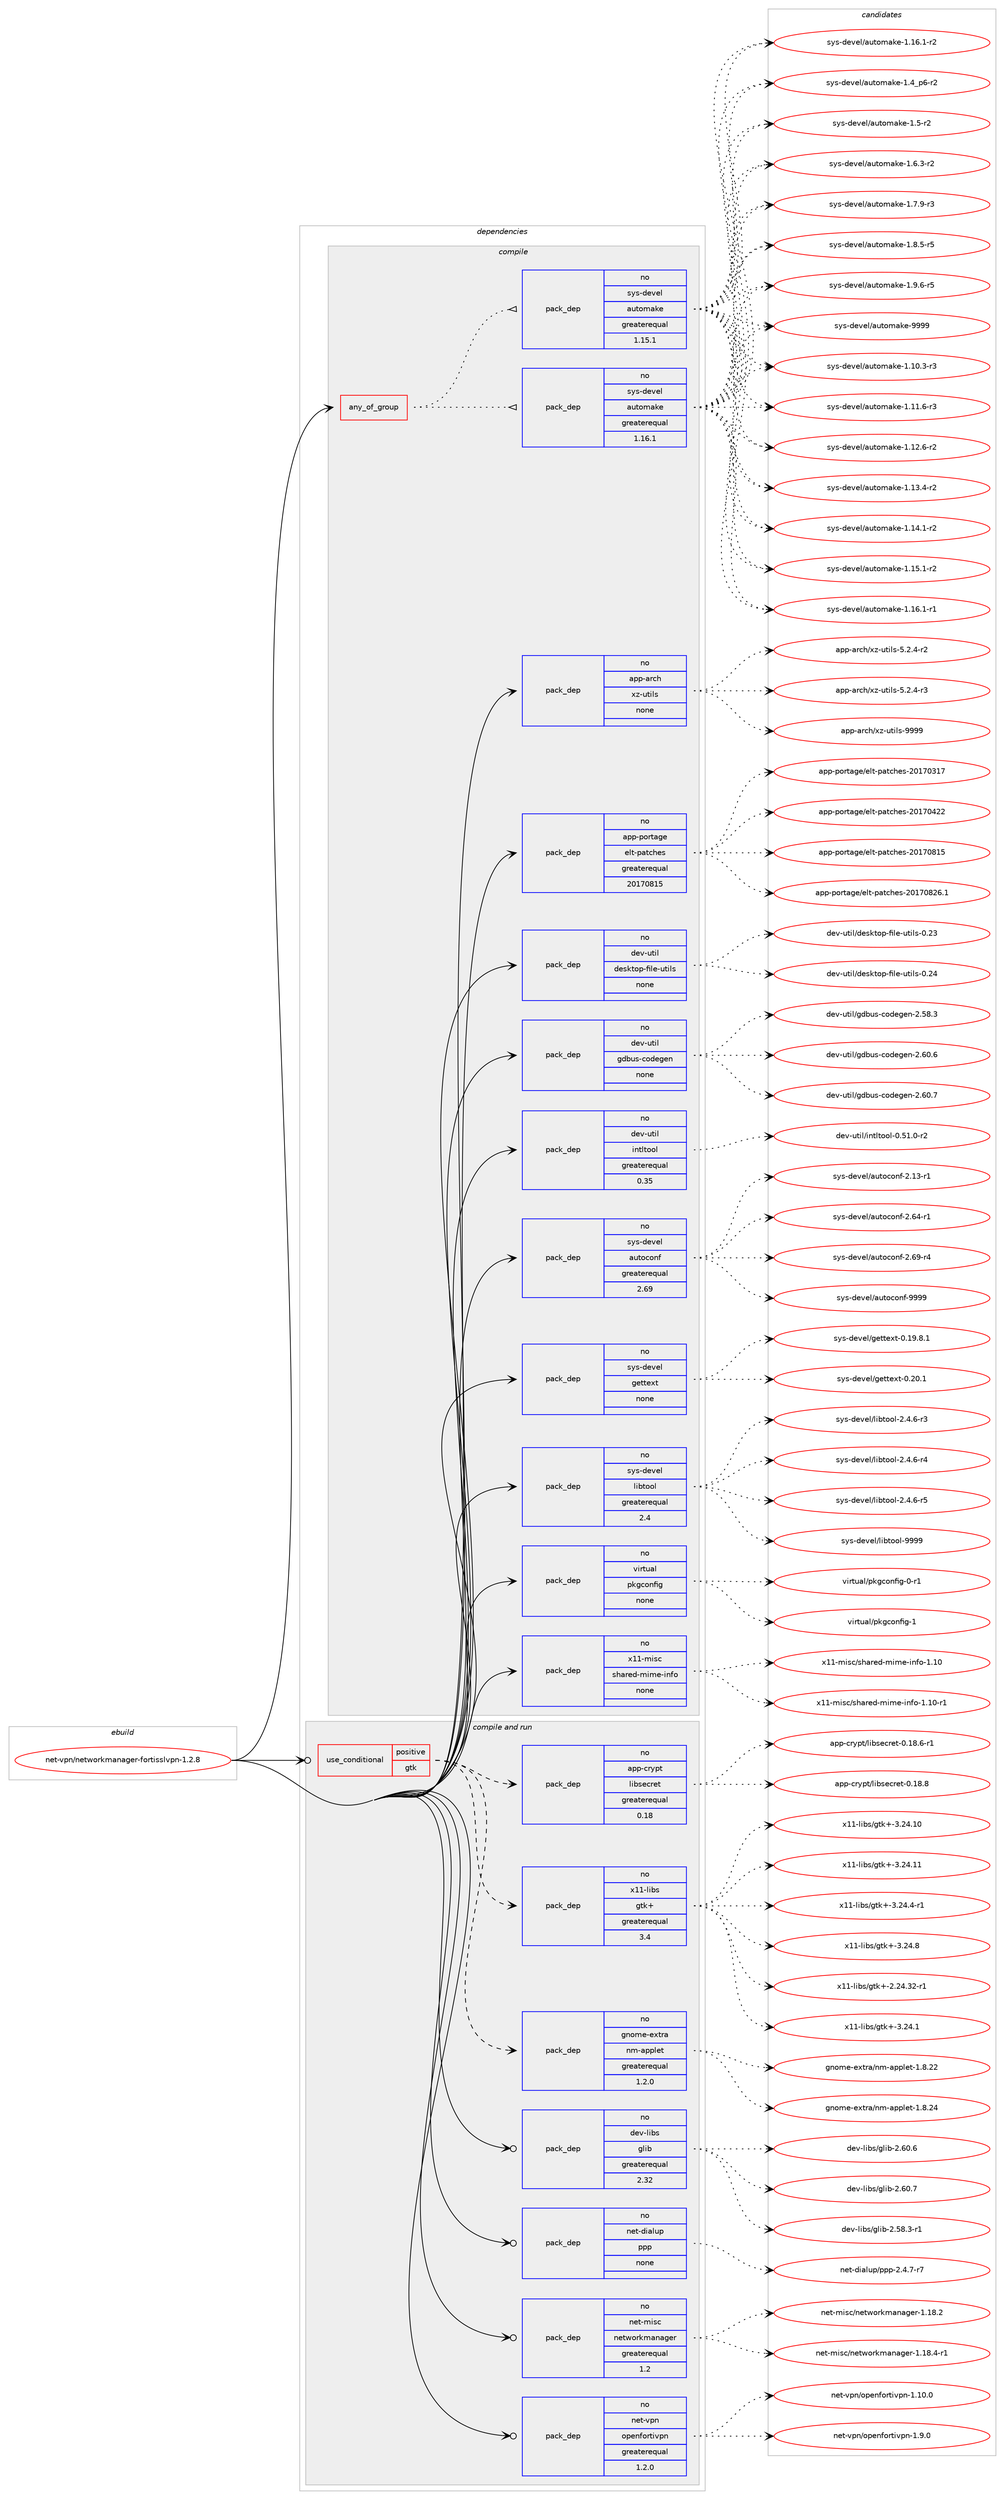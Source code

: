 digraph prolog {

# *************
# Graph options
# *************

newrank=true;
concentrate=true;
compound=true;
graph [rankdir=LR,fontname=Helvetica,fontsize=10,ranksep=1.5];#, ranksep=2.5, nodesep=0.2];
edge  [arrowhead=vee];
node  [fontname=Helvetica,fontsize=10];

# **********
# The ebuild
# **********

subgraph cluster_leftcol {
color=gray;
rank=same;
label=<<i>ebuild</i>>;
id [label="net-vpn/networkmanager-fortisslvpn-1.2.8", color=red, width=4, href="../net-vpn/networkmanager-fortisslvpn-1.2.8.svg"];
}

# ****************
# The dependencies
# ****************

subgraph cluster_midcol {
color=gray;
label=<<i>dependencies</i>>;
subgraph cluster_compile {
fillcolor="#eeeeee";
style=filled;
label=<<i>compile</i>>;
subgraph any14387 {
dependency842966 [label=<<TABLE BORDER="0" CELLBORDER="1" CELLSPACING="0" CELLPADDING="4"><TR><TD CELLPADDING="10">any_of_group</TD></TR></TABLE>>, shape=none, color=red];subgraph pack622533 {
dependency842967 [label=<<TABLE BORDER="0" CELLBORDER="1" CELLSPACING="0" CELLPADDING="4" WIDTH="220"><TR><TD ROWSPAN="6" CELLPADDING="30">pack_dep</TD></TR><TR><TD WIDTH="110">no</TD></TR><TR><TD>sys-devel</TD></TR><TR><TD>automake</TD></TR><TR><TD>greaterequal</TD></TR><TR><TD>1.16.1</TD></TR></TABLE>>, shape=none, color=blue];
}
dependency842966:e -> dependency842967:w [weight=20,style="dotted",arrowhead="oinv"];
subgraph pack622534 {
dependency842968 [label=<<TABLE BORDER="0" CELLBORDER="1" CELLSPACING="0" CELLPADDING="4" WIDTH="220"><TR><TD ROWSPAN="6" CELLPADDING="30">pack_dep</TD></TR><TR><TD WIDTH="110">no</TD></TR><TR><TD>sys-devel</TD></TR><TR><TD>automake</TD></TR><TR><TD>greaterequal</TD></TR><TR><TD>1.15.1</TD></TR></TABLE>>, shape=none, color=blue];
}
dependency842966:e -> dependency842968:w [weight=20,style="dotted",arrowhead="oinv"];
}
id:e -> dependency842966:w [weight=20,style="solid",arrowhead="vee"];
subgraph pack622535 {
dependency842969 [label=<<TABLE BORDER="0" CELLBORDER="1" CELLSPACING="0" CELLPADDING="4" WIDTH="220"><TR><TD ROWSPAN="6" CELLPADDING="30">pack_dep</TD></TR><TR><TD WIDTH="110">no</TD></TR><TR><TD>app-arch</TD></TR><TR><TD>xz-utils</TD></TR><TR><TD>none</TD></TR><TR><TD></TD></TR></TABLE>>, shape=none, color=blue];
}
id:e -> dependency842969:w [weight=20,style="solid",arrowhead="vee"];
subgraph pack622536 {
dependency842970 [label=<<TABLE BORDER="0" CELLBORDER="1" CELLSPACING="0" CELLPADDING="4" WIDTH="220"><TR><TD ROWSPAN="6" CELLPADDING="30">pack_dep</TD></TR><TR><TD WIDTH="110">no</TD></TR><TR><TD>app-portage</TD></TR><TR><TD>elt-patches</TD></TR><TR><TD>greaterequal</TD></TR><TR><TD>20170815</TD></TR></TABLE>>, shape=none, color=blue];
}
id:e -> dependency842970:w [weight=20,style="solid",arrowhead="vee"];
subgraph pack622537 {
dependency842971 [label=<<TABLE BORDER="0" CELLBORDER="1" CELLSPACING="0" CELLPADDING="4" WIDTH="220"><TR><TD ROWSPAN="6" CELLPADDING="30">pack_dep</TD></TR><TR><TD WIDTH="110">no</TD></TR><TR><TD>dev-util</TD></TR><TR><TD>desktop-file-utils</TD></TR><TR><TD>none</TD></TR><TR><TD></TD></TR></TABLE>>, shape=none, color=blue];
}
id:e -> dependency842971:w [weight=20,style="solid",arrowhead="vee"];
subgraph pack622538 {
dependency842972 [label=<<TABLE BORDER="0" CELLBORDER="1" CELLSPACING="0" CELLPADDING="4" WIDTH="220"><TR><TD ROWSPAN="6" CELLPADDING="30">pack_dep</TD></TR><TR><TD WIDTH="110">no</TD></TR><TR><TD>dev-util</TD></TR><TR><TD>gdbus-codegen</TD></TR><TR><TD>none</TD></TR><TR><TD></TD></TR></TABLE>>, shape=none, color=blue];
}
id:e -> dependency842972:w [weight=20,style="solid",arrowhead="vee"];
subgraph pack622539 {
dependency842973 [label=<<TABLE BORDER="0" CELLBORDER="1" CELLSPACING="0" CELLPADDING="4" WIDTH="220"><TR><TD ROWSPAN="6" CELLPADDING="30">pack_dep</TD></TR><TR><TD WIDTH="110">no</TD></TR><TR><TD>dev-util</TD></TR><TR><TD>intltool</TD></TR><TR><TD>greaterequal</TD></TR><TR><TD>0.35</TD></TR></TABLE>>, shape=none, color=blue];
}
id:e -> dependency842973:w [weight=20,style="solid",arrowhead="vee"];
subgraph pack622540 {
dependency842974 [label=<<TABLE BORDER="0" CELLBORDER="1" CELLSPACING="0" CELLPADDING="4" WIDTH="220"><TR><TD ROWSPAN="6" CELLPADDING="30">pack_dep</TD></TR><TR><TD WIDTH="110">no</TD></TR><TR><TD>sys-devel</TD></TR><TR><TD>autoconf</TD></TR><TR><TD>greaterequal</TD></TR><TR><TD>2.69</TD></TR></TABLE>>, shape=none, color=blue];
}
id:e -> dependency842974:w [weight=20,style="solid",arrowhead="vee"];
subgraph pack622541 {
dependency842975 [label=<<TABLE BORDER="0" CELLBORDER="1" CELLSPACING="0" CELLPADDING="4" WIDTH="220"><TR><TD ROWSPAN="6" CELLPADDING="30">pack_dep</TD></TR><TR><TD WIDTH="110">no</TD></TR><TR><TD>sys-devel</TD></TR><TR><TD>gettext</TD></TR><TR><TD>none</TD></TR><TR><TD></TD></TR></TABLE>>, shape=none, color=blue];
}
id:e -> dependency842975:w [weight=20,style="solid",arrowhead="vee"];
subgraph pack622542 {
dependency842976 [label=<<TABLE BORDER="0" CELLBORDER="1" CELLSPACING="0" CELLPADDING="4" WIDTH="220"><TR><TD ROWSPAN="6" CELLPADDING="30">pack_dep</TD></TR><TR><TD WIDTH="110">no</TD></TR><TR><TD>sys-devel</TD></TR><TR><TD>libtool</TD></TR><TR><TD>greaterequal</TD></TR><TR><TD>2.4</TD></TR></TABLE>>, shape=none, color=blue];
}
id:e -> dependency842976:w [weight=20,style="solid",arrowhead="vee"];
subgraph pack622543 {
dependency842977 [label=<<TABLE BORDER="0" CELLBORDER="1" CELLSPACING="0" CELLPADDING="4" WIDTH="220"><TR><TD ROWSPAN="6" CELLPADDING="30">pack_dep</TD></TR><TR><TD WIDTH="110">no</TD></TR><TR><TD>virtual</TD></TR><TR><TD>pkgconfig</TD></TR><TR><TD>none</TD></TR><TR><TD></TD></TR></TABLE>>, shape=none, color=blue];
}
id:e -> dependency842977:w [weight=20,style="solid",arrowhead="vee"];
subgraph pack622544 {
dependency842978 [label=<<TABLE BORDER="0" CELLBORDER="1" CELLSPACING="0" CELLPADDING="4" WIDTH="220"><TR><TD ROWSPAN="6" CELLPADDING="30">pack_dep</TD></TR><TR><TD WIDTH="110">no</TD></TR><TR><TD>x11-misc</TD></TR><TR><TD>shared-mime-info</TD></TR><TR><TD>none</TD></TR><TR><TD></TD></TR></TABLE>>, shape=none, color=blue];
}
id:e -> dependency842978:w [weight=20,style="solid",arrowhead="vee"];
}
subgraph cluster_compileandrun {
fillcolor="#eeeeee";
style=filled;
label=<<i>compile and run</i>>;
subgraph cond205544 {
dependency842979 [label=<<TABLE BORDER="0" CELLBORDER="1" CELLSPACING="0" CELLPADDING="4"><TR><TD ROWSPAN="3" CELLPADDING="10">use_conditional</TD></TR><TR><TD>positive</TD></TR><TR><TD>gtk</TD></TR></TABLE>>, shape=none, color=red];
subgraph pack622545 {
dependency842980 [label=<<TABLE BORDER="0" CELLBORDER="1" CELLSPACING="0" CELLPADDING="4" WIDTH="220"><TR><TD ROWSPAN="6" CELLPADDING="30">pack_dep</TD></TR><TR><TD WIDTH="110">no</TD></TR><TR><TD>app-crypt</TD></TR><TR><TD>libsecret</TD></TR><TR><TD>greaterequal</TD></TR><TR><TD>0.18</TD></TR></TABLE>>, shape=none, color=blue];
}
dependency842979:e -> dependency842980:w [weight=20,style="dashed",arrowhead="vee"];
subgraph pack622546 {
dependency842981 [label=<<TABLE BORDER="0" CELLBORDER="1" CELLSPACING="0" CELLPADDING="4" WIDTH="220"><TR><TD ROWSPAN="6" CELLPADDING="30">pack_dep</TD></TR><TR><TD WIDTH="110">no</TD></TR><TR><TD>gnome-extra</TD></TR><TR><TD>nm-applet</TD></TR><TR><TD>greaterequal</TD></TR><TR><TD>1.2.0</TD></TR></TABLE>>, shape=none, color=blue];
}
dependency842979:e -> dependency842981:w [weight=20,style="dashed",arrowhead="vee"];
subgraph pack622547 {
dependency842982 [label=<<TABLE BORDER="0" CELLBORDER="1" CELLSPACING="0" CELLPADDING="4" WIDTH="220"><TR><TD ROWSPAN="6" CELLPADDING="30">pack_dep</TD></TR><TR><TD WIDTH="110">no</TD></TR><TR><TD>x11-libs</TD></TR><TR><TD>gtk+</TD></TR><TR><TD>greaterequal</TD></TR><TR><TD>3.4</TD></TR></TABLE>>, shape=none, color=blue];
}
dependency842979:e -> dependency842982:w [weight=20,style="dashed",arrowhead="vee"];
}
id:e -> dependency842979:w [weight=20,style="solid",arrowhead="odotvee"];
subgraph pack622548 {
dependency842983 [label=<<TABLE BORDER="0" CELLBORDER="1" CELLSPACING="0" CELLPADDING="4" WIDTH="220"><TR><TD ROWSPAN="6" CELLPADDING="30">pack_dep</TD></TR><TR><TD WIDTH="110">no</TD></TR><TR><TD>dev-libs</TD></TR><TR><TD>glib</TD></TR><TR><TD>greaterequal</TD></TR><TR><TD>2.32</TD></TR></TABLE>>, shape=none, color=blue];
}
id:e -> dependency842983:w [weight=20,style="solid",arrowhead="odotvee"];
subgraph pack622549 {
dependency842984 [label=<<TABLE BORDER="0" CELLBORDER="1" CELLSPACING="0" CELLPADDING="4" WIDTH="220"><TR><TD ROWSPAN="6" CELLPADDING="30">pack_dep</TD></TR><TR><TD WIDTH="110">no</TD></TR><TR><TD>net-dialup</TD></TR><TR><TD>ppp</TD></TR><TR><TD>none</TD></TR><TR><TD></TD></TR></TABLE>>, shape=none, color=blue];
}
id:e -> dependency842984:w [weight=20,style="solid",arrowhead="odotvee"];
subgraph pack622550 {
dependency842985 [label=<<TABLE BORDER="0" CELLBORDER="1" CELLSPACING="0" CELLPADDING="4" WIDTH="220"><TR><TD ROWSPAN="6" CELLPADDING="30">pack_dep</TD></TR><TR><TD WIDTH="110">no</TD></TR><TR><TD>net-misc</TD></TR><TR><TD>networkmanager</TD></TR><TR><TD>greaterequal</TD></TR><TR><TD>1.2</TD></TR></TABLE>>, shape=none, color=blue];
}
id:e -> dependency842985:w [weight=20,style="solid",arrowhead="odotvee"];
subgraph pack622551 {
dependency842986 [label=<<TABLE BORDER="0" CELLBORDER="1" CELLSPACING="0" CELLPADDING="4" WIDTH="220"><TR><TD ROWSPAN="6" CELLPADDING="30">pack_dep</TD></TR><TR><TD WIDTH="110">no</TD></TR><TR><TD>net-vpn</TD></TR><TR><TD>openfortivpn</TD></TR><TR><TD>greaterequal</TD></TR><TR><TD>1.2.0</TD></TR></TABLE>>, shape=none, color=blue];
}
id:e -> dependency842986:w [weight=20,style="solid",arrowhead="odotvee"];
}
subgraph cluster_run {
fillcolor="#eeeeee";
style=filled;
label=<<i>run</i>>;
}
}

# **************
# The candidates
# **************

subgraph cluster_choices {
rank=same;
color=gray;
label=<<i>candidates</i>>;

subgraph choice622533 {
color=black;
nodesep=1;
choice11512111545100101118101108479711711611110997107101454946494846514511451 [label="sys-devel/automake-1.10.3-r3", color=red, width=4,href="../sys-devel/automake-1.10.3-r3.svg"];
choice11512111545100101118101108479711711611110997107101454946494946544511451 [label="sys-devel/automake-1.11.6-r3", color=red, width=4,href="../sys-devel/automake-1.11.6-r3.svg"];
choice11512111545100101118101108479711711611110997107101454946495046544511450 [label="sys-devel/automake-1.12.6-r2", color=red, width=4,href="../sys-devel/automake-1.12.6-r2.svg"];
choice11512111545100101118101108479711711611110997107101454946495146524511450 [label="sys-devel/automake-1.13.4-r2", color=red, width=4,href="../sys-devel/automake-1.13.4-r2.svg"];
choice11512111545100101118101108479711711611110997107101454946495246494511450 [label="sys-devel/automake-1.14.1-r2", color=red, width=4,href="../sys-devel/automake-1.14.1-r2.svg"];
choice11512111545100101118101108479711711611110997107101454946495346494511450 [label="sys-devel/automake-1.15.1-r2", color=red, width=4,href="../sys-devel/automake-1.15.1-r2.svg"];
choice11512111545100101118101108479711711611110997107101454946495446494511449 [label="sys-devel/automake-1.16.1-r1", color=red, width=4,href="../sys-devel/automake-1.16.1-r1.svg"];
choice11512111545100101118101108479711711611110997107101454946495446494511450 [label="sys-devel/automake-1.16.1-r2", color=red, width=4,href="../sys-devel/automake-1.16.1-r2.svg"];
choice115121115451001011181011084797117116111109971071014549465295112544511450 [label="sys-devel/automake-1.4_p6-r2", color=red, width=4,href="../sys-devel/automake-1.4_p6-r2.svg"];
choice11512111545100101118101108479711711611110997107101454946534511450 [label="sys-devel/automake-1.5-r2", color=red, width=4,href="../sys-devel/automake-1.5-r2.svg"];
choice115121115451001011181011084797117116111109971071014549465446514511450 [label="sys-devel/automake-1.6.3-r2", color=red, width=4,href="../sys-devel/automake-1.6.3-r2.svg"];
choice115121115451001011181011084797117116111109971071014549465546574511451 [label="sys-devel/automake-1.7.9-r3", color=red, width=4,href="../sys-devel/automake-1.7.9-r3.svg"];
choice115121115451001011181011084797117116111109971071014549465646534511453 [label="sys-devel/automake-1.8.5-r5", color=red, width=4,href="../sys-devel/automake-1.8.5-r5.svg"];
choice115121115451001011181011084797117116111109971071014549465746544511453 [label="sys-devel/automake-1.9.6-r5", color=red, width=4,href="../sys-devel/automake-1.9.6-r5.svg"];
choice115121115451001011181011084797117116111109971071014557575757 [label="sys-devel/automake-9999", color=red, width=4,href="../sys-devel/automake-9999.svg"];
dependency842967:e -> choice11512111545100101118101108479711711611110997107101454946494846514511451:w [style=dotted,weight="100"];
dependency842967:e -> choice11512111545100101118101108479711711611110997107101454946494946544511451:w [style=dotted,weight="100"];
dependency842967:e -> choice11512111545100101118101108479711711611110997107101454946495046544511450:w [style=dotted,weight="100"];
dependency842967:e -> choice11512111545100101118101108479711711611110997107101454946495146524511450:w [style=dotted,weight="100"];
dependency842967:e -> choice11512111545100101118101108479711711611110997107101454946495246494511450:w [style=dotted,weight="100"];
dependency842967:e -> choice11512111545100101118101108479711711611110997107101454946495346494511450:w [style=dotted,weight="100"];
dependency842967:e -> choice11512111545100101118101108479711711611110997107101454946495446494511449:w [style=dotted,weight="100"];
dependency842967:e -> choice11512111545100101118101108479711711611110997107101454946495446494511450:w [style=dotted,weight="100"];
dependency842967:e -> choice115121115451001011181011084797117116111109971071014549465295112544511450:w [style=dotted,weight="100"];
dependency842967:e -> choice11512111545100101118101108479711711611110997107101454946534511450:w [style=dotted,weight="100"];
dependency842967:e -> choice115121115451001011181011084797117116111109971071014549465446514511450:w [style=dotted,weight="100"];
dependency842967:e -> choice115121115451001011181011084797117116111109971071014549465546574511451:w [style=dotted,weight="100"];
dependency842967:e -> choice115121115451001011181011084797117116111109971071014549465646534511453:w [style=dotted,weight="100"];
dependency842967:e -> choice115121115451001011181011084797117116111109971071014549465746544511453:w [style=dotted,weight="100"];
dependency842967:e -> choice115121115451001011181011084797117116111109971071014557575757:w [style=dotted,weight="100"];
}
subgraph choice622534 {
color=black;
nodesep=1;
choice11512111545100101118101108479711711611110997107101454946494846514511451 [label="sys-devel/automake-1.10.3-r3", color=red, width=4,href="../sys-devel/automake-1.10.3-r3.svg"];
choice11512111545100101118101108479711711611110997107101454946494946544511451 [label="sys-devel/automake-1.11.6-r3", color=red, width=4,href="../sys-devel/automake-1.11.6-r3.svg"];
choice11512111545100101118101108479711711611110997107101454946495046544511450 [label="sys-devel/automake-1.12.6-r2", color=red, width=4,href="../sys-devel/automake-1.12.6-r2.svg"];
choice11512111545100101118101108479711711611110997107101454946495146524511450 [label="sys-devel/automake-1.13.4-r2", color=red, width=4,href="../sys-devel/automake-1.13.4-r2.svg"];
choice11512111545100101118101108479711711611110997107101454946495246494511450 [label="sys-devel/automake-1.14.1-r2", color=red, width=4,href="../sys-devel/automake-1.14.1-r2.svg"];
choice11512111545100101118101108479711711611110997107101454946495346494511450 [label="sys-devel/automake-1.15.1-r2", color=red, width=4,href="../sys-devel/automake-1.15.1-r2.svg"];
choice11512111545100101118101108479711711611110997107101454946495446494511449 [label="sys-devel/automake-1.16.1-r1", color=red, width=4,href="../sys-devel/automake-1.16.1-r1.svg"];
choice11512111545100101118101108479711711611110997107101454946495446494511450 [label="sys-devel/automake-1.16.1-r2", color=red, width=4,href="../sys-devel/automake-1.16.1-r2.svg"];
choice115121115451001011181011084797117116111109971071014549465295112544511450 [label="sys-devel/automake-1.4_p6-r2", color=red, width=4,href="../sys-devel/automake-1.4_p6-r2.svg"];
choice11512111545100101118101108479711711611110997107101454946534511450 [label="sys-devel/automake-1.5-r2", color=red, width=4,href="../sys-devel/automake-1.5-r2.svg"];
choice115121115451001011181011084797117116111109971071014549465446514511450 [label="sys-devel/automake-1.6.3-r2", color=red, width=4,href="../sys-devel/automake-1.6.3-r2.svg"];
choice115121115451001011181011084797117116111109971071014549465546574511451 [label="sys-devel/automake-1.7.9-r3", color=red, width=4,href="../sys-devel/automake-1.7.9-r3.svg"];
choice115121115451001011181011084797117116111109971071014549465646534511453 [label="sys-devel/automake-1.8.5-r5", color=red, width=4,href="../sys-devel/automake-1.8.5-r5.svg"];
choice115121115451001011181011084797117116111109971071014549465746544511453 [label="sys-devel/automake-1.9.6-r5", color=red, width=4,href="../sys-devel/automake-1.9.6-r5.svg"];
choice115121115451001011181011084797117116111109971071014557575757 [label="sys-devel/automake-9999", color=red, width=4,href="../sys-devel/automake-9999.svg"];
dependency842968:e -> choice11512111545100101118101108479711711611110997107101454946494846514511451:w [style=dotted,weight="100"];
dependency842968:e -> choice11512111545100101118101108479711711611110997107101454946494946544511451:w [style=dotted,weight="100"];
dependency842968:e -> choice11512111545100101118101108479711711611110997107101454946495046544511450:w [style=dotted,weight="100"];
dependency842968:e -> choice11512111545100101118101108479711711611110997107101454946495146524511450:w [style=dotted,weight="100"];
dependency842968:e -> choice11512111545100101118101108479711711611110997107101454946495246494511450:w [style=dotted,weight="100"];
dependency842968:e -> choice11512111545100101118101108479711711611110997107101454946495346494511450:w [style=dotted,weight="100"];
dependency842968:e -> choice11512111545100101118101108479711711611110997107101454946495446494511449:w [style=dotted,weight="100"];
dependency842968:e -> choice11512111545100101118101108479711711611110997107101454946495446494511450:w [style=dotted,weight="100"];
dependency842968:e -> choice115121115451001011181011084797117116111109971071014549465295112544511450:w [style=dotted,weight="100"];
dependency842968:e -> choice11512111545100101118101108479711711611110997107101454946534511450:w [style=dotted,weight="100"];
dependency842968:e -> choice115121115451001011181011084797117116111109971071014549465446514511450:w [style=dotted,weight="100"];
dependency842968:e -> choice115121115451001011181011084797117116111109971071014549465546574511451:w [style=dotted,weight="100"];
dependency842968:e -> choice115121115451001011181011084797117116111109971071014549465646534511453:w [style=dotted,weight="100"];
dependency842968:e -> choice115121115451001011181011084797117116111109971071014549465746544511453:w [style=dotted,weight="100"];
dependency842968:e -> choice115121115451001011181011084797117116111109971071014557575757:w [style=dotted,weight="100"];
}
subgraph choice622535 {
color=black;
nodesep=1;
choice9711211245971149910447120122451171161051081154553465046524511450 [label="app-arch/xz-utils-5.2.4-r2", color=red, width=4,href="../app-arch/xz-utils-5.2.4-r2.svg"];
choice9711211245971149910447120122451171161051081154553465046524511451 [label="app-arch/xz-utils-5.2.4-r3", color=red, width=4,href="../app-arch/xz-utils-5.2.4-r3.svg"];
choice9711211245971149910447120122451171161051081154557575757 [label="app-arch/xz-utils-9999", color=red, width=4,href="../app-arch/xz-utils-9999.svg"];
dependency842969:e -> choice9711211245971149910447120122451171161051081154553465046524511450:w [style=dotted,weight="100"];
dependency842969:e -> choice9711211245971149910447120122451171161051081154553465046524511451:w [style=dotted,weight="100"];
dependency842969:e -> choice9711211245971149910447120122451171161051081154557575757:w [style=dotted,weight="100"];
}
subgraph choice622536 {
color=black;
nodesep=1;
choice97112112451121111141169710310147101108116451129711699104101115455048495548514955 [label="app-portage/elt-patches-20170317", color=red, width=4,href="../app-portage/elt-patches-20170317.svg"];
choice97112112451121111141169710310147101108116451129711699104101115455048495548525050 [label="app-portage/elt-patches-20170422", color=red, width=4,href="../app-portage/elt-patches-20170422.svg"];
choice97112112451121111141169710310147101108116451129711699104101115455048495548564953 [label="app-portage/elt-patches-20170815", color=red, width=4,href="../app-portage/elt-patches-20170815.svg"];
choice971121124511211111411697103101471011081164511297116991041011154550484955485650544649 [label="app-portage/elt-patches-20170826.1", color=red, width=4,href="../app-portage/elt-patches-20170826.1.svg"];
dependency842970:e -> choice97112112451121111141169710310147101108116451129711699104101115455048495548514955:w [style=dotted,weight="100"];
dependency842970:e -> choice97112112451121111141169710310147101108116451129711699104101115455048495548525050:w [style=dotted,weight="100"];
dependency842970:e -> choice97112112451121111141169710310147101108116451129711699104101115455048495548564953:w [style=dotted,weight="100"];
dependency842970:e -> choice971121124511211111411697103101471011081164511297116991041011154550484955485650544649:w [style=dotted,weight="100"];
}
subgraph choice622537 {
color=black;
nodesep=1;
choice100101118451171161051084710010111510711611111245102105108101451171161051081154548465051 [label="dev-util/desktop-file-utils-0.23", color=red, width=4,href="../dev-util/desktop-file-utils-0.23.svg"];
choice100101118451171161051084710010111510711611111245102105108101451171161051081154548465052 [label="dev-util/desktop-file-utils-0.24", color=red, width=4,href="../dev-util/desktop-file-utils-0.24.svg"];
dependency842971:e -> choice100101118451171161051084710010111510711611111245102105108101451171161051081154548465051:w [style=dotted,weight="100"];
dependency842971:e -> choice100101118451171161051084710010111510711611111245102105108101451171161051081154548465052:w [style=dotted,weight="100"];
}
subgraph choice622538 {
color=black;
nodesep=1;
choice100101118451171161051084710310098117115459911110010110310111045504653564651 [label="dev-util/gdbus-codegen-2.58.3", color=red, width=4,href="../dev-util/gdbus-codegen-2.58.3.svg"];
choice100101118451171161051084710310098117115459911110010110310111045504654484654 [label="dev-util/gdbus-codegen-2.60.6", color=red, width=4,href="../dev-util/gdbus-codegen-2.60.6.svg"];
choice100101118451171161051084710310098117115459911110010110310111045504654484655 [label="dev-util/gdbus-codegen-2.60.7", color=red, width=4,href="../dev-util/gdbus-codegen-2.60.7.svg"];
dependency842972:e -> choice100101118451171161051084710310098117115459911110010110310111045504653564651:w [style=dotted,weight="100"];
dependency842972:e -> choice100101118451171161051084710310098117115459911110010110310111045504654484654:w [style=dotted,weight="100"];
dependency842972:e -> choice100101118451171161051084710310098117115459911110010110310111045504654484655:w [style=dotted,weight="100"];
}
subgraph choice622539 {
color=black;
nodesep=1;
choice1001011184511711610510847105110116108116111111108454846534946484511450 [label="dev-util/intltool-0.51.0-r2", color=red, width=4,href="../dev-util/intltool-0.51.0-r2.svg"];
dependency842973:e -> choice1001011184511711610510847105110116108116111111108454846534946484511450:w [style=dotted,weight="100"];
}
subgraph choice622540 {
color=black;
nodesep=1;
choice1151211154510010111810110847971171161119911111010245504649514511449 [label="sys-devel/autoconf-2.13-r1", color=red, width=4,href="../sys-devel/autoconf-2.13-r1.svg"];
choice1151211154510010111810110847971171161119911111010245504654524511449 [label="sys-devel/autoconf-2.64-r1", color=red, width=4,href="../sys-devel/autoconf-2.64-r1.svg"];
choice1151211154510010111810110847971171161119911111010245504654574511452 [label="sys-devel/autoconf-2.69-r4", color=red, width=4,href="../sys-devel/autoconf-2.69-r4.svg"];
choice115121115451001011181011084797117116111991111101024557575757 [label="sys-devel/autoconf-9999", color=red, width=4,href="../sys-devel/autoconf-9999.svg"];
dependency842974:e -> choice1151211154510010111810110847971171161119911111010245504649514511449:w [style=dotted,weight="100"];
dependency842974:e -> choice1151211154510010111810110847971171161119911111010245504654524511449:w [style=dotted,weight="100"];
dependency842974:e -> choice1151211154510010111810110847971171161119911111010245504654574511452:w [style=dotted,weight="100"];
dependency842974:e -> choice115121115451001011181011084797117116111991111101024557575757:w [style=dotted,weight="100"];
}
subgraph choice622541 {
color=black;
nodesep=1;
choice1151211154510010111810110847103101116116101120116454846495746564649 [label="sys-devel/gettext-0.19.8.1", color=red, width=4,href="../sys-devel/gettext-0.19.8.1.svg"];
choice115121115451001011181011084710310111611610112011645484650484649 [label="sys-devel/gettext-0.20.1", color=red, width=4,href="../sys-devel/gettext-0.20.1.svg"];
dependency842975:e -> choice1151211154510010111810110847103101116116101120116454846495746564649:w [style=dotted,weight="100"];
dependency842975:e -> choice115121115451001011181011084710310111611610112011645484650484649:w [style=dotted,weight="100"];
}
subgraph choice622542 {
color=black;
nodesep=1;
choice1151211154510010111810110847108105981161111111084550465246544511451 [label="sys-devel/libtool-2.4.6-r3", color=red, width=4,href="../sys-devel/libtool-2.4.6-r3.svg"];
choice1151211154510010111810110847108105981161111111084550465246544511452 [label="sys-devel/libtool-2.4.6-r4", color=red, width=4,href="../sys-devel/libtool-2.4.6-r4.svg"];
choice1151211154510010111810110847108105981161111111084550465246544511453 [label="sys-devel/libtool-2.4.6-r5", color=red, width=4,href="../sys-devel/libtool-2.4.6-r5.svg"];
choice1151211154510010111810110847108105981161111111084557575757 [label="sys-devel/libtool-9999", color=red, width=4,href="../sys-devel/libtool-9999.svg"];
dependency842976:e -> choice1151211154510010111810110847108105981161111111084550465246544511451:w [style=dotted,weight="100"];
dependency842976:e -> choice1151211154510010111810110847108105981161111111084550465246544511452:w [style=dotted,weight="100"];
dependency842976:e -> choice1151211154510010111810110847108105981161111111084550465246544511453:w [style=dotted,weight="100"];
dependency842976:e -> choice1151211154510010111810110847108105981161111111084557575757:w [style=dotted,weight="100"];
}
subgraph choice622543 {
color=black;
nodesep=1;
choice11810511411611797108471121071039911111010210510345484511449 [label="virtual/pkgconfig-0-r1", color=red, width=4,href="../virtual/pkgconfig-0-r1.svg"];
choice1181051141161179710847112107103991111101021051034549 [label="virtual/pkgconfig-1", color=red, width=4,href="../virtual/pkgconfig-1.svg"];
dependency842977:e -> choice11810511411611797108471121071039911111010210510345484511449:w [style=dotted,weight="100"];
dependency842977:e -> choice1181051141161179710847112107103991111101021051034549:w [style=dotted,weight="100"];
}
subgraph choice622544 {
color=black;
nodesep=1;
choice12049494510910511599471151049711410110045109105109101451051101021114549464948 [label="x11-misc/shared-mime-info-1.10", color=red, width=4,href="../x11-misc/shared-mime-info-1.10.svg"];
choice120494945109105115994711510497114101100451091051091014510511010211145494649484511449 [label="x11-misc/shared-mime-info-1.10-r1", color=red, width=4,href="../x11-misc/shared-mime-info-1.10-r1.svg"];
dependency842978:e -> choice12049494510910511599471151049711410110045109105109101451051101021114549464948:w [style=dotted,weight="100"];
dependency842978:e -> choice120494945109105115994711510497114101100451091051091014510511010211145494649484511449:w [style=dotted,weight="100"];
}
subgraph choice622545 {
color=black;
nodesep=1;
choice971121124599114121112116471081059811510199114101116454846495646544511449 [label="app-crypt/libsecret-0.18.6-r1", color=red, width=4,href="../app-crypt/libsecret-0.18.6-r1.svg"];
choice97112112459911412111211647108105981151019911410111645484649564656 [label="app-crypt/libsecret-0.18.8", color=red, width=4,href="../app-crypt/libsecret-0.18.8.svg"];
dependency842980:e -> choice971121124599114121112116471081059811510199114101116454846495646544511449:w [style=dotted,weight="100"];
dependency842980:e -> choice97112112459911412111211647108105981151019911410111645484649564656:w [style=dotted,weight="100"];
}
subgraph choice622546 {
color=black;
nodesep=1;
choice103110111109101451011201161149747110109459711211210810111645494656465050 [label="gnome-extra/nm-applet-1.8.22", color=red, width=4,href="../gnome-extra/nm-applet-1.8.22.svg"];
choice103110111109101451011201161149747110109459711211210810111645494656465052 [label="gnome-extra/nm-applet-1.8.24", color=red, width=4,href="../gnome-extra/nm-applet-1.8.24.svg"];
dependency842981:e -> choice103110111109101451011201161149747110109459711211210810111645494656465050:w [style=dotted,weight="100"];
dependency842981:e -> choice103110111109101451011201161149747110109459711211210810111645494656465052:w [style=dotted,weight="100"];
}
subgraph choice622547 {
color=black;
nodesep=1;
choice12049494510810598115471031161074345504650524651504511449 [label="x11-libs/gtk+-2.24.32-r1", color=red, width=4,href="../x11-libs/gtk+-2.24.32-r1.svg"];
choice12049494510810598115471031161074345514650524649 [label="x11-libs/gtk+-3.24.1", color=red, width=4,href="../x11-libs/gtk+-3.24.1.svg"];
choice1204949451081059811547103116107434551465052464948 [label="x11-libs/gtk+-3.24.10", color=red, width=4,href="../x11-libs/gtk+-3.24.10.svg"];
choice1204949451081059811547103116107434551465052464949 [label="x11-libs/gtk+-3.24.11", color=red, width=4,href="../x11-libs/gtk+-3.24.11.svg"];
choice120494945108105981154710311610743455146505246524511449 [label="x11-libs/gtk+-3.24.4-r1", color=red, width=4,href="../x11-libs/gtk+-3.24.4-r1.svg"];
choice12049494510810598115471031161074345514650524656 [label="x11-libs/gtk+-3.24.8", color=red, width=4,href="../x11-libs/gtk+-3.24.8.svg"];
dependency842982:e -> choice12049494510810598115471031161074345504650524651504511449:w [style=dotted,weight="100"];
dependency842982:e -> choice12049494510810598115471031161074345514650524649:w [style=dotted,weight="100"];
dependency842982:e -> choice1204949451081059811547103116107434551465052464948:w [style=dotted,weight="100"];
dependency842982:e -> choice1204949451081059811547103116107434551465052464949:w [style=dotted,weight="100"];
dependency842982:e -> choice120494945108105981154710311610743455146505246524511449:w [style=dotted,weight="100"];
dependency842982:e -> choice12049494510810598115471031161074345514650524656:w [style=dotted,weight="100"];
}
subgraph choice622548 {
color=black;
nodesep=1;
choice10010111845108105981154710310810598455046535646514511449 [label="dev-libs/glib-2.58.3-r1", color=red, width=4,href="../dev-libs/glib-2.58.3-r1.svg"];
choice1001011184510810598115471031081059845504654484654 [label="dev-libs/glib-2.60.6", color=red, width=4,href="../dev-libs/glib-2.60.6.svg"];
choice1001011184510810598115471031081059845504654484655 [label="dev-libs/glib-2.60.7", color=red, width=4,href="../dev-libs/glib-2.60.7.svg"];
dependency842983:e -> choice10010111845108105981154710310810598455046535646514511449:w [style=dotted,weight="100"];
dependency842983:e -> choice1001011184510810598115471031081059845504654484654:w [style=dotted,weight="100"];
dependency842983:e -> choice1001011184510810598115471031081059845504654484655:w [style=dotted,weight="100"];
}
subgraph choice622549 {
color=black;
nodesep=1;
choice1101011164510010597108117112471121121124550465246554511455 [label="net-dialup/ppp-2.4.7-r7", color=red, width=4,href="../net-dialup/ppp-2.4.7-r7.svg"];
dependency842984:e -> choice1101011164510010597108117112471121121124550465246554511455:w [style=dotted,weight="100"];
}
subgraph choice622550 {
color=black;
nodesep=1;
choice110101116451091051159947110101116119111114107109971109710310111445494649564650 [label="net-misc/networkmanager-1.18.2", color=red, width=4,href="../net-misc/networkmanager-1.18.2.svg"];
choice1101011164510910511599471101011161191111141071099711097103101114454946495646524511449 [label="net-misc/networkmanager-1.18.4-r1", color=red, width=4,href="../net-misc/networkmanager-1.18.4-r1.svg"];
dependency842985:e -> choice110101116451091051159947110101116119111114107109971109710310111445494649564650:w [style=dotted,weight="100"];
dependency842985:e -> choice1101011164510910511599471101011161191111141071099711097103101114454946495646524511449:w [style=dotted,weight="100"];
}
subgraph choice622551 {
color=black;
nodesep=1;
choice110101116451181121104711111210111010211111411610511811211045494649484648 [label="net-vpn/openfortivpn-1.10.0", color=red, width=4,href="../net-vpn/openfortivpn-1.10.0.svg"];
choice1101011164511811211047111112101110102111114116105118112110454946574648 [label="net-vpn/openfortivpn-1.9.0", color=red, width=4,href="../net-vpn/openfortivpn-1.9.0.svg"];
dependency842986:e -> choice110101116451181121104711111210111010211111411610511811211045494649484648:w [style=dotted,weight="100"];
dependency842986:e -> choice1101011164511811211047111112101110102111114116105118112110454946574648:w [style=dotted,weight="100"];
}
}

}
